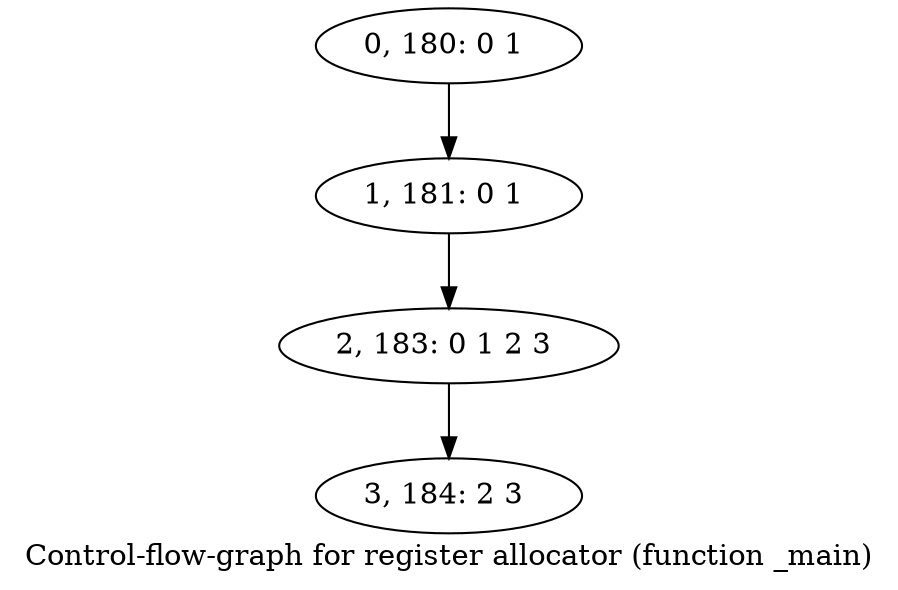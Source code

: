digraph G {
graph [label="Control-flow-graph for register allocator (function _main)"]
0[label="0, 180: 0 1 "];
1[label="1, 181: 0 1 "];
2[label="2, 183: 0 1 2 3 "];
3[label="3, 184: 2 3 "];
0->1 ;
1->2 ;
2->3 ;
}
